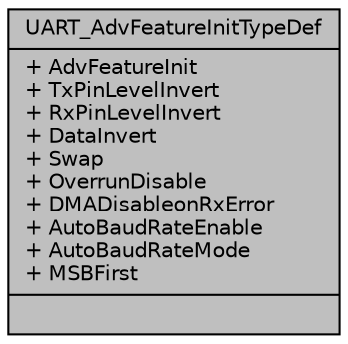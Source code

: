 digraph "UART_AdvFeatureInitTypeDef"
{
  edge [fontname="Helvetica",fontsize="10",labelfontname="Helvetica",labelfontsize="10"];
  node [fontname="Helvetica",fontsize="10",shape=record];
  Node1 [label="{UART_AdvFeatureInitTypeDef\n|+ AdvFeatureInit\l+ TxPinLevelInvert\l+ RxPinLevelInvert\l+ DataInvert\l+ Swap\l+ OverrunDisable\l+ DMADisableonRxError\l+ AutoBaudRateEnable\l+ AutoBaudRateMode\l+ MSBFirst\l|}",height=0.2,width=0.4,color="black", fillcolor="grey75", style="filled", fontcolor="black"];
}
